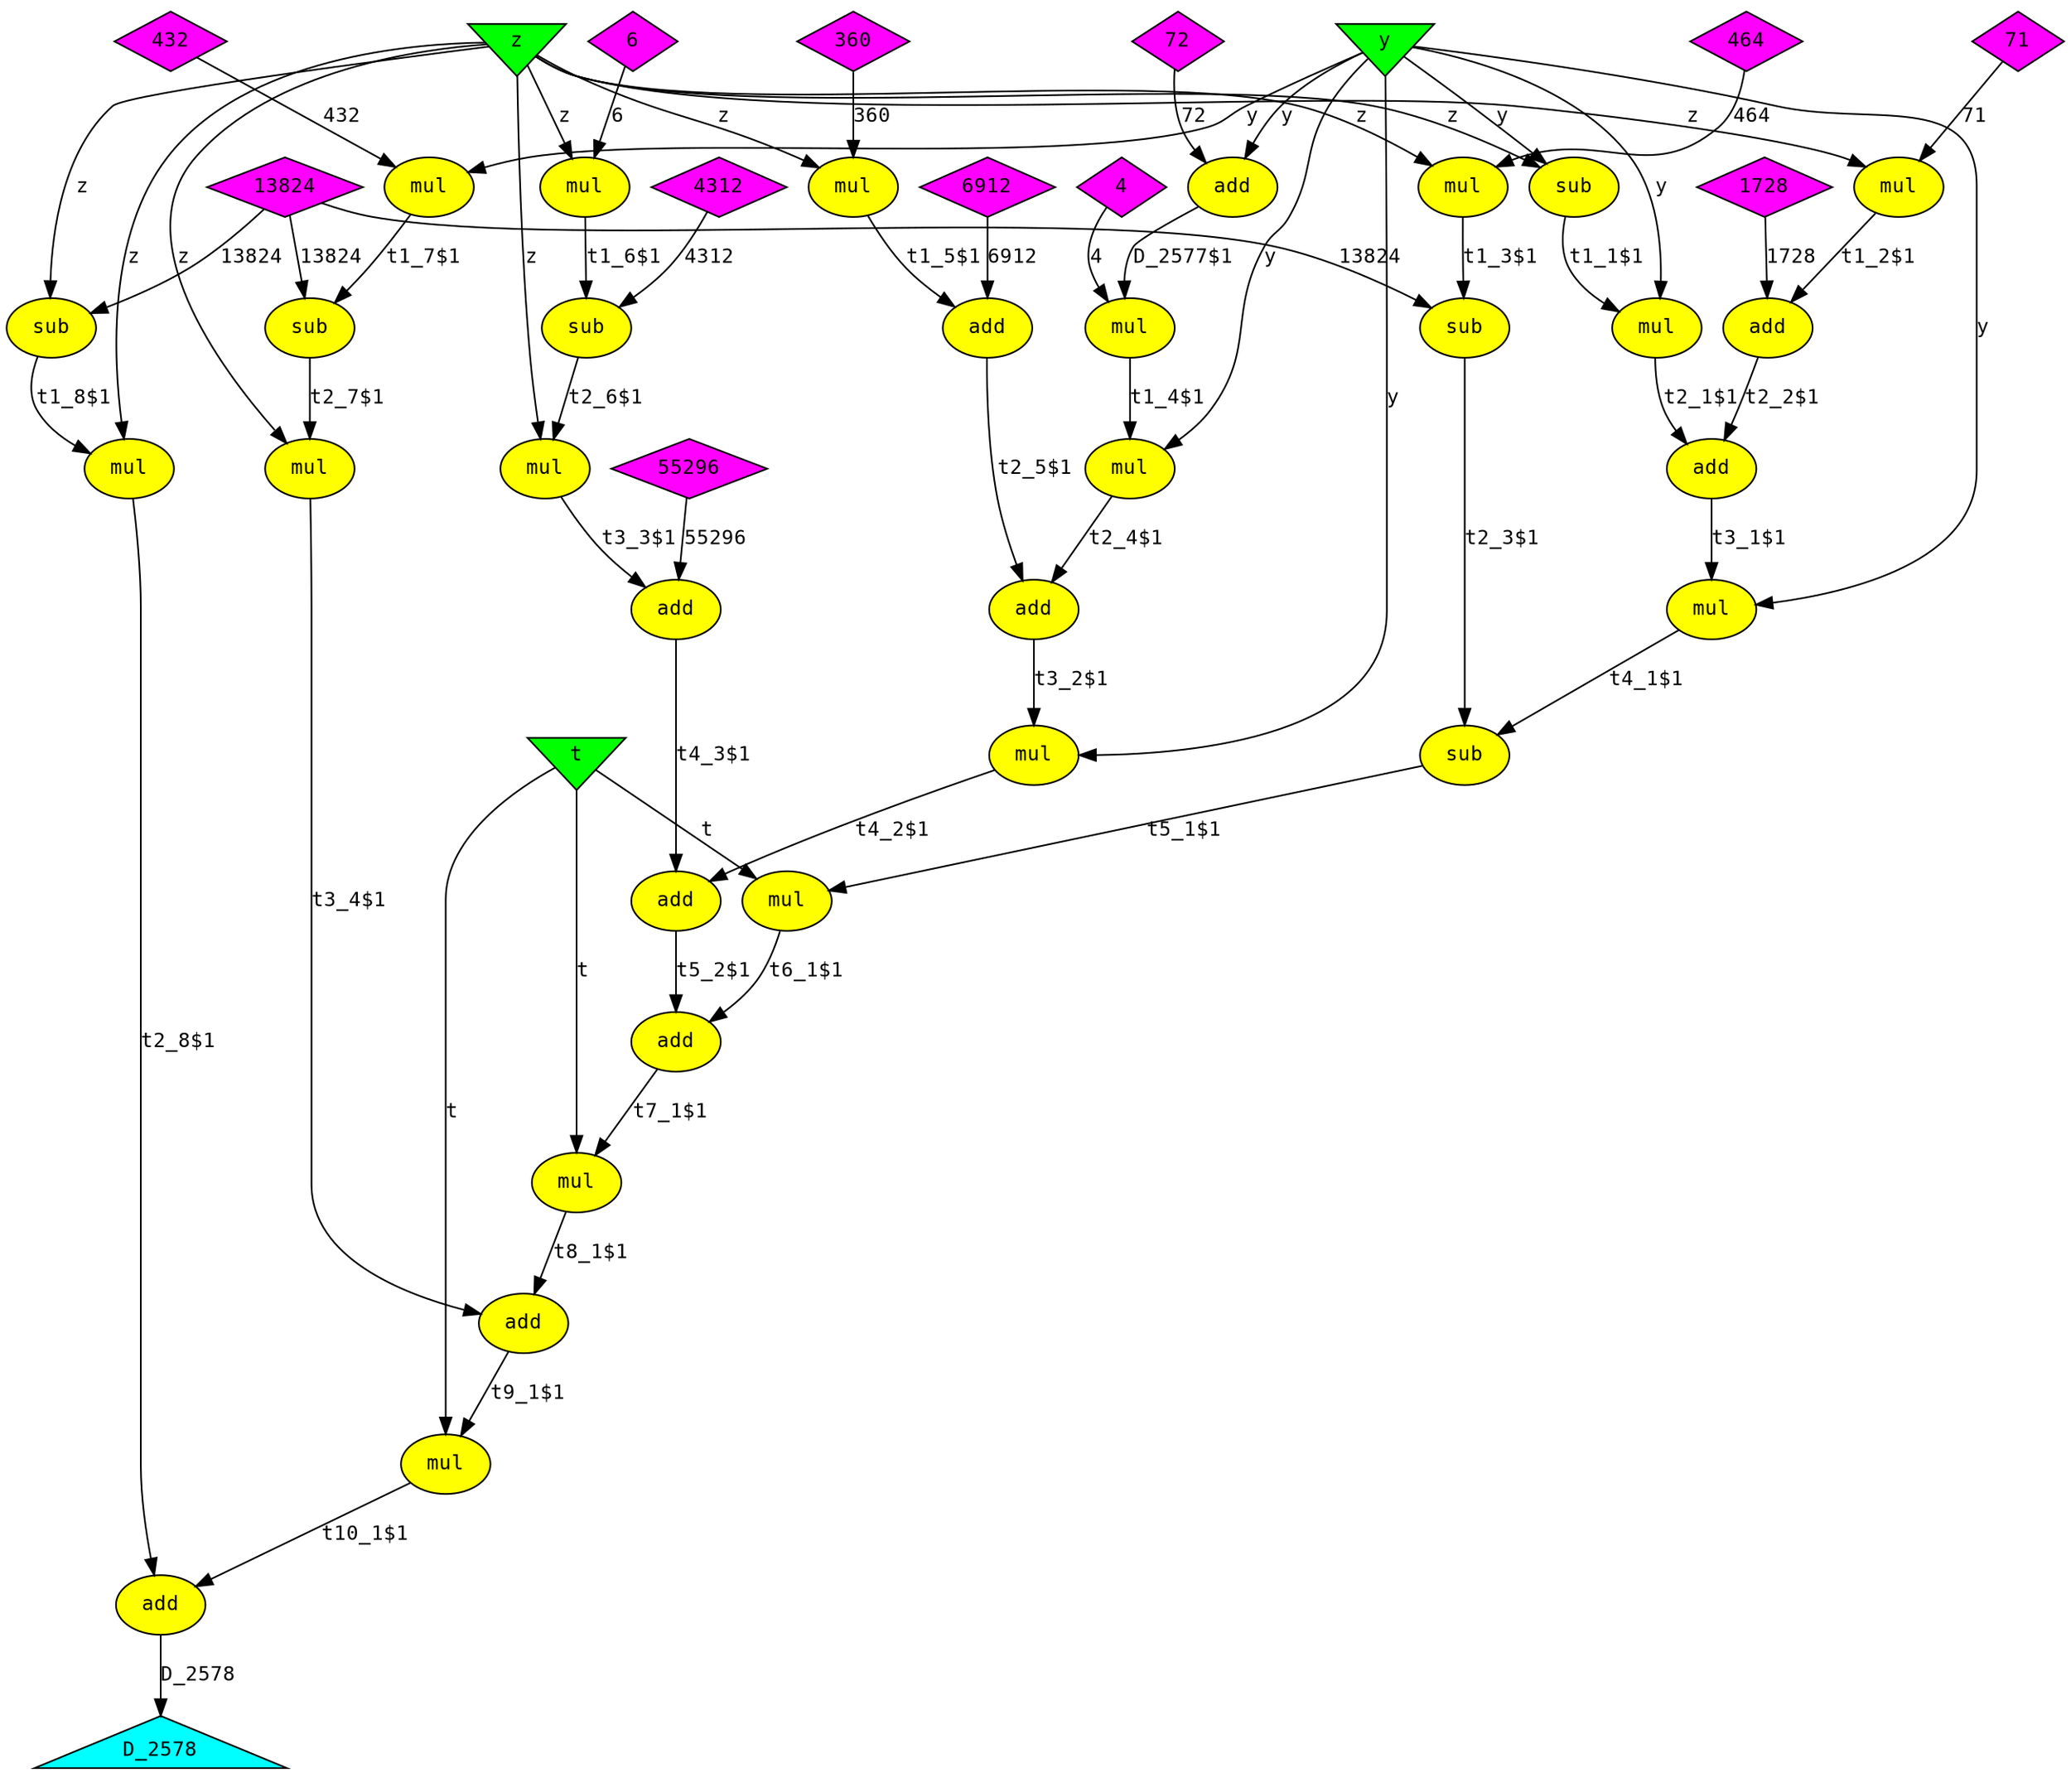 digraph foo
{
  graph [rankdir="TB", nodesep = "0.175"];
  node [fontname="Courier", fontsize="12", style="filled"];
  edge [fontname="Courier", fontsize="12"];

  D_2578  [label="D_2578", ntype="outvar", argix="0", dataspec="s32", bb="-1", shape="triangle", fillcolor="cyan"];
  add_10  [label="add", ntype="operation", argix="-1", dataspec="na", bb="1", shape="ellipse", fillcolor="yellow"];
  add_13  [label="add", ntype="operation", argix="-1", dataspec="na", bb="1", shape="ellipse", fillcolor="yellow"];
  add_17  [label="add", ntype="operation", argix="-1", dataspec="na", bb="1", shape="ellipse", fillcolor="yellow"];
  add_18  [label="add", ntype="operation", argix="-1", dataspec="na", bb="1", shape="ellipse", fillcolor="yellow"];
  add_23  [label="add", ntype="operation", argix="-1", dataspec="na", bb="1", shape="ellipse", fillcolor="yellow"];
  add_25  [label="add", ntype="operation", argix="-1", dataspec="na", bb="1", shape="ellipse", fillcolor="yellow"];
  add_27  [label="add", ntype="operation", argix="-1", dataspec="na", bb="1", shape="ellipse", fillcolor="yellow"];
  add_29  [label="add", ntype="operation", argix="-1", dataspec="na", bb="1", shape="ellipse", fillcolor="yellow"];
  add_3  [label="add", ntype="operation", argix="-1", dataspec="na", bb="1", shape="ellipse", fillcolor="yellow"];
  add_31  [label="add", ntype="operation", argix="-1", dataspec="na", bb="1", shape="ellipse", fillcolor="yellow"];
  cnst13824  [label="13824", ntype="constant", argix="-1", dataspec="s32", bb="-1", shape="diamond", fillcolor="magenta"];
  cnst1728  [label="1728", ntype="constant", argix="-1", dataspec="s32", bb="-1", shape="diamond", fillcolor="magenta"];
  cnst360  [label="360", ntype="constant", argix="-1", dataspec="s32", bb="-1", shape="diamond", fillcolor="magenta"];
  cnst4  [label="4", ntype="constant", argix="-1", dataspec="s32", bb="-1", shape="diamond", fillcolor="magenta"];
  cnst4312  [label="4312", ntype="constant", argix="-1", dataspec="s32", bb="-1", shape="diamond", fillcolor="magenta"];
  cnst432  [label="432", ntype="constant", argix="-1", dataspec="s32", bb="-1", shape="diamond", fillcolor="magenta"];
  cnst464  [label="464", ntype="constant", argix="-1", dataspec="s32", bb="-1", shape="diamond", fillcolor="magenta"];
  cnst55296  [label="55296", ntype="constant", argix="-1", dataspec="s32", bb="-1", shape="diamond", fillcolor="magenta"];
  cnst6  [label="6", ntype="constant", argix="-1", dataspec="s32", bb="-1", shape="diamond", fillcolor="magenta"];
  cnst6912  [label="6912", ntype="constant", argix="-1", dataspec="s32", bb="-1", shape="diamond", fillcolor="magenta"];
  cnst71  [label="71", ntype="constant", argix="-1", dataspec="s32", bb="-1", shape="diamond", fillcolor="magenta"];
  cnst72  [label="72", ntype="constant", argix="-1", dataspec="s32", bb="-1", shape="diamond", fillcolor="magenta"];
  mul_1  [label="mul", ntype="operation", argix="-1", dataspec="na", bb="1", shape="ellipse", fillcolor="yellow"];
  mul_12  [label="mul", ntype="operation", argix="-1", dataspec="na", bb="1", shape="ellipse", fillcolor="yellow"];
  mul_16  [label="mul", ntype="operation", argix="-1", dataspec="na", bb="1", shape="ellipse", fillcolor="yellow"];
  mul_19  [label="mul", ntype="operation", argix="-1", dataspec="na", bb="1", shape="ellipse", fillcolor="yellow"];
  mul_2  [label="mul", ntype="operation", argix="-1", dataspec="na", bb="1", shape="ellipse", fillcolor="yellow"];
  mul_20  [label="mul", ntype="operation", argix="-1", dataspec="na", bb="1", shape="ellipse", fillcolor="yellow"];
  mul_21  [label="mul", ntype="operation", argix="-1", dataspec="na", bb="1", shape="ellipse", fillcolor="yellow"];
  mul_22  [label="mul", ntype="operation", argix="-1", dataspec="na", bb="1", shape="ellipse", fillcolor="yellow"];
  mul_26  [label="mul", ntype="operation", argix="-1", dataspec="na", bb="1", shape="ellipse", fillcolor="yellow"];
  mul_28  [label="mul", ntype="operation", argix="-1", dataspec="na", bb="1", shape="ellipse", fillcolor="yellow"];
  mul_30  [label="mul", ntype="operation", argix="-1", dataspec="na", bb="1", shape="ellipse", fillcolor="yellow"];
  mul_4  [label="mul", ntype="operation", argix="-1", dataspec="na", bb="1", shape="ellipse", fillcolor="yellow"];
  mul_5  [label="mul", ntype="operation", argix="-1", dataspec="na", bb="1", shape="ellipse", fillcolor="yellow"];
  mul_6  [label="mul", ntype="operation", argix="-1", dataspec="na", bb="1", shape="ellipse", fillcolor="yellow"];
  mul_7  [label="mul", ntype="operation", argix="-1", dataspec="na", bb="1", shape="ellipse", fillcolor="yellow"];
  mul_9  [label="mul", ntype="operation", argix="-1", dataspec="na", bb="1", shape="ellipse", fillcolor="yellow"];
  sub_0  [label="sub", ntype="operation", argix="-1", dataspec="na", bb="1", shape="ellipse", fillcolor="yellow"];
  sub_11  [label="sub", ntype="operation", argix="-1", dataspec="na", bb="1", shape="ellipse", fillcolor="yellow"];
  sub_14  [label="sub", ntype="operation", argix="-1", dataspec="na", bb="1", shape="ellipse", fillcolor="yellow"];
  sub_15  [label="sub", ntype="operation", argix="-1", dataspec="na", bb="1", shape="ellipse", fillcolor="yellow"];
  sub_24  [label="sub", ntype="operation", argix="-1", dataspec="na", bb="1", shape="ellipse", fillcolor="yellow"];
  sub_8  [label="sub", ntype="operation", argix="-1", dataspec="na", bb="1", shape="ellipse", fillcolor="yellow"];
  t  [label="t", ntype="invar", argix="0", dataspec="s32", bb="-1", shape="invtriangle", fillcolor="green"];
  y  [label="y", ntype="invar", argix="1", dataspec="s32", bb="-1", shape="invtriangle", fillcolor="green"];
  z  [label="z", ntype="invar", argix="2", dataspec="s32", bb="-1", shape="invtriangle", fillcolor="green"];

  add_10 -> add_17  [label="t2_2$1", etype="D", vtype="localvar", order="2", argix="-1", dataspec="s32"];
  add_13 -> add_18  [label="t2_5$1", etype="D", vtype="localvar", order="2", argix="-1", dataspec="s32"];
  add_17 -> mul_21  [label="t3_1$1", etype="D", vtype="localvar", order="2", argix="-1", dataspec="s32"];
  add_18 -> mul_22  [label="t3_2$1", etype="D", vtype="localvar", order="2", argix="-1", dataspec="s32"];
  add_23 -> add_25  [label="t4_3$1", etype="D", vtype="localvar", order="2", argix="-1", dataspec="s32"];
  add_25 -> add_27  [label="t5_2$1", etype="D", vtype="localvar", order="2", argix="-1", dataspec="s32"];
  add_27 -> mul_28  [label="t7_1$1", etype="D", vtype="localvar", order="2", argix="-1", dataspec="s32"];
  add_29 -> mul_30  [label="t9_1$1", etype="D", vtype="localvar", order="2", argix="-1", dataspec="s32"];
  add_31 -> D_2578  [label="D_2578", etype="D", vtype="outarg", order="1", argix="-1", dataspec="s32"];
  add_3 -> mul_4  [label="D_2577$1", etype="D", vtype="localvar", order="1", argix="-1", dataspec="s32"];
  cnst13824 -> sub_11  [label="13824", etype="D", vtype="globalvar", order="2", argix="-1", dataspec="s32"];
  cnst13824 -> sub_15  [label="13824", etype="D", vtype="globalvar", order="2", argix="-1", dataspec="s32"];
  cnst13824 -> sub_8  [label="13824", etype="D", vtype="globalvar", order="2", argix="-1", dataspec="s32"];
  cnst1728 -> add_10  [label="1728", etype="D", vtype="globalvar", order="2", argix="-1", dataspec="s32"];
  cnst360 -> mul_5  [label="360", etype="D", vtype="globalvar", order="2", argix="-1", dataspec="s32"];
  cnst4312 -> sub_14  [label="4312", etype="D", vtype="globalvar", order="2", argix="-1", dataspec="s32"];
  cnst432 -> mul_7  [label="432", etype="D", vtype="globalvar", order="2", argix="-1", dataspec="s32"];
  cnst464 -> mul_2  [label="464", etype="D", vtype="globalvar", order="2", argix="-1", dataspec="s32"];
  cnst4 -> mul_4  [label="4", etype="D", vtype="globalvar", order="2", argix="-1", dataspec="s32"];
  cnst55296 -> add_23  [label="55296", etype="D", vtype="globalvar", order="2", argix="-1", dataspec="s32"];
  cnst6912 -> add_13  [label="6912", etype="D", vtype="globalvar", order="2", argix="-1", dataspec="s32"];
  cnst6 -> mul_6  [label="6", etype="D", vtype="globalvar", order="2", argix="-1", dataspec="s32"];
  cnst71 -> mul_1  [label="71", etype="D", vtype="globalvar", order="2", argix="-1", dataspec="s32"];
  cnst72 -> add_3  [label="72", etype="D", vtype="globalvar", order="2", argix="-1", dataspec="s32"];
  mul_12 -> add_18  [label="t2_4$1", etype="D", vtype="localvar", order="1", argix="-1", dataspec="s32"];
  mul_16 -> add_31  [label="t2_8$1", etype="D", vtype="localvar", order="2", argix="-1", dataspec="s32"];
  mul_19 -> add_23  [label="t3_3$1", etype="D", vtype="localvar", order="1", argix="-1", dataspec="s32"];
  mul_1 -> add_10  [label="t1_2$1", etype="D", vtype="localvar", order="1", argix="-1", dataspec="s32"];
  mul_20 -> add_29  [label="t3_4$1", etype="D", vtype="localvar", order="2", argix="-1", dataspec="s32"];
  mul_21 -> sub_24  [label="t4_1$1", etype="D", vtype="localvar", order="1", argix="-1", dataspec="s32"];
  mul_22 -> add_25  [label="t4_2$1", etype="D", vtype="localvar", order="1", argix="-1", dataspec="s32"];
  mul_26 -> add_27  [label="t6_1$1", etype="D", vtype="localvar", order="1", argix="-1", dataspec="s32"];
  mul_28 -> add_29  [label="t8_1$1", etype="D", vtype="localvar", order="1", argix="-1", dataspec="s32"];
  mul_2 -> sub_11  [label="t1_3$1", etype="D", vtype="localvar", order="1", argix="-1", dataspec="s32"];
  mul_30 -> add_31  [label="t10_1$1", etype="D", vtype="localvar", order="1", argix="-1", dataspec="s32"];
  mul_4 -> mul_12  [label="t1_4$1", etype="D", vtype="localvar", order="2", argix="-1", dataspec="s32"];
  mul_5 -> add_13  [label="t1_5$1", etype="D", vtype="localvar", order="1", argix="-1", dataspec="s32"];
  mul_6 -> sub_14  [label="t1_6$1", etype="D", vtype="localvar", order="1", argix="-1", dataspec="s32"];
  mul_7 -> sub_15  [label="t1_7$1", etype="D", vtype="localvar", order="1", argix="-1", dataspec="s32"];
  mul_9 -> add_17  [label="t2_1$1", etype="D", vtype="localvar", order="1", argix="-1", dataspec="s32"];
  sub_0 -> mul_9  [label="t1_1$1", etype="D", vtype="localvar", order="2", argix="-1", dataspec="s32"];
  sub_11 -> sub_24  [label="t2_3$1", etype="D", vtype="localvar", order="2", argix="-1", dataspec="s32"];
  sub_14 -> mul_19  [label="t2_6$1", etype="D", vtype="localvar", order="2", argix="-1", dataspec="s32"];
  sub_15 -> mul_20  [label="t2_7$1", etype="D", vtype="localvar", order="2", argix="-1", dataspec="s32"];
  sub_24 -> mul_26  [label="t5_1$1", etype="D", vtype="localvar", order="2", argix="-1", dataspec="s32"];
  sub_8 -> mul_16  [label="t1_8$1", etype="D", vtype="localvar", order="2", argix="-1", dataspec="s32"];
  t -> mul_26  [label="t", etype="D", vtype="inarg", order="1", argix="-1", dataspec="s32"];
  t -> mul_28  [label="t", etype="D", vtype="inarg", order="1", argix="-1", dataspec="s32"];
  t -> mul_30  [label="t", etype="D", vtype="inarg", order="1", argix="-1", dataspec="s32"];
  y -> add_3  [label="y", etype="D", vtype="inarg", order="1", argix="-1", dataspec="s32"];
  y -> mul_12  [label="y", etype="D", vtype="inarg", order="1", argix="-1", dataspec="s32"];
  y -> mul_21  [label="y", etype="D", vtype="inarg", order="1", argix="-1", dataspec="s32"];
  y -> mul_22  [label="y", etype="D", vtype="inarg", order="1", argix="-1", dataspec="s32"];
  y -> mul_7  [label="y", etype="D", vtype="inarg", order="1", argix="-1", dataspec="s32"];
  y -> mul_9  [label="y", etype="D", vtype="inarg", order="1", argix="-1", dataspec="s32"];
  y -> sub_0  [label="y", etype="D", vtype="inarg", order="1", argix="-1", dataspec="s32"];
  z -> mul_1  [label="z", etype="D", vtype="inarg", order="1", argix="-1", dataspec="s32"];
  z -> mul_16  [label="z", etype="D", vtype="inarg", order="1", argix="-1", dataspec="s32"];
  z -> mul_19  [label="z", etype="D", vtype="inarg", order="1", argix="-1", dataspec="s32"];
  z -> mul_2  [label="z", etype="D", vtype="inarg", order="1", argix="-1", dataspec="s32"];
  z -> mul_20  [label="z", etype="D", vtype="inarg", order="1", argix="-1", dataspec="s32"];
  z -> mul_5  [label="z", etype="D", vtype="inarg", order="1", argix="-1", dataspec="s32"];
  z -> mul_6  [label="z", etype="D", vtype="inarg", order="1", argix="-1", dataspec="s32"];
  z -> sub_0  [label="z", etype="D", vtype="inarg", order="2", argix="-1", dataspec="s32"];
  z -> sub_8  [label="z", etype="D", vtype="inarg", order="1", argix="-1", dataspec="s32"];

}
